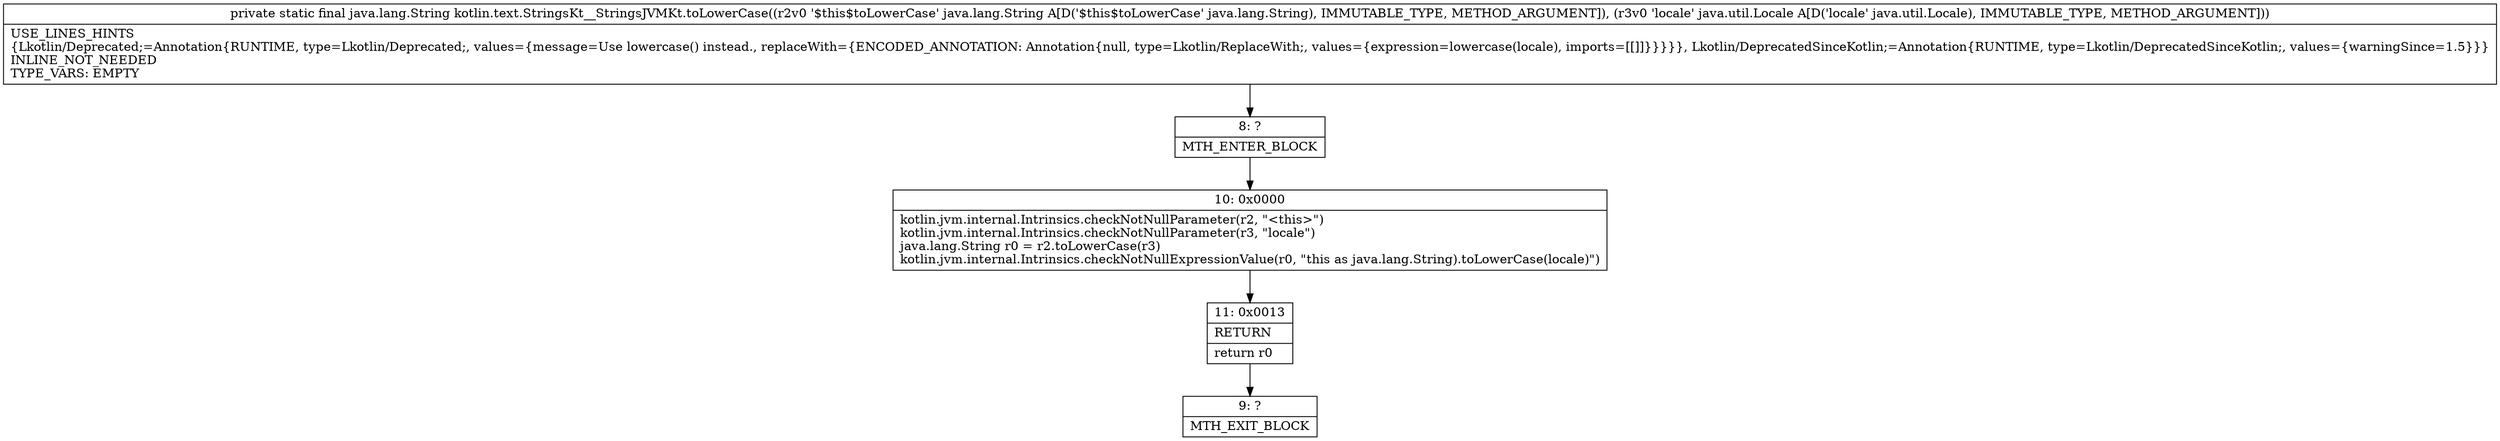 digraph "CFG forkotlin.text.StringsKt__StringsJVMKt.toLowerCase(Ljava\/lang\/String;Ljava\/util\/Locale;)Ljava\/lang\/String;" {
Node_8 [shape=record,label="{8\:\ ?|MTH_ENTER_BLOCK\l}"];
Node_10 [shape=record,label="{10\:\ 0x0000|kotlin.jvm.internal.Intrinsics.checkNotNullParameter(r2, \"\<this\>\")\lkotlin.jvm.internal.Intrinsics.checkNotNullParameter(r3, \"locale\")\ljava.lang.String r0 = r2.toLowerCase(r3)\lkotlin.jvm.internal.Intrinsics.checkNotNullExpressionValue(r0, \"this as java.lang.String).toLowerCase(locale)\")\l}"];
Node_11 [shape=record,label="{11\:\ 0x0013|RETURN\l|return r0\l}"];
Node_9 [shape=record,label="{9\:\ ?|MTH_EXIT_BLOCK\l}"];
MethodNode[shape=record,label="{private static final java.lang.String kotlin.text.StringsKt__StringsJVMKt.toLowerCase((r2v0 '$this$toLowerCase' java.lang.String A[D('$this$toLowerCase' java.lang.String), IMMUTABLE_TYPE, METHOD_ARGUMENT]), (r3v0 'locale' java.util.Locale A[D('locale' java.util.Locale), IMMUTABLE_TYPE, METHOD_ARGUMENT]))  | USE_LINES_HINTS\l\{Lkotlin\/Deprecated;=Annotation\{RUNTIME, type=Lkotlin\/Deprecated;, values=\{message=Use lowercase() instead., replaceWith=\{ENCODED_ANNOTATION: Annotation\{null, type=Lkotlin\/ReplaceWith;, values=\{expression=lowercase(locale), imports=[[]]\}\}\}\}\}, Lkotlin\/DeprecatedSinceKotlin;=Annotation\{RUNTIME, type=Lkotlin\/DeprecatedSinceKotlin;, values=\{warningSince=1.5\}\}\}\lINLINE_NOT_NEEDED\lTYPE_VARS: EMPTY\l}"];
MethodNode -> Node_8;Node_8 -> Node_10;
Node_10 -> Node_11;
Node_11 -> Node_9;
}

